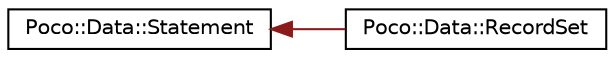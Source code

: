 digraph "Graphical Class Hierarchy"
{
 // LATEX_PDF_SIZE
  edge [fontname="Helvetica",fontsize="10",labelfontname="Helvetica",labelfontsize="10"];
  node [fontname="Helvetica",fontsize="10",shape=record];
  rankdir="LR";
  Node0 [label="Poco::Data::Statement",height=0.2,width=0.4,color="black", fillcolor="white", style="filled",URL="$classPoco_1_1Data_1_1Statement.html",tooltip=" "];
  Node0 -> Node1 [dir="back",color="firebrick4",fontsize="10",style="solid",fontname="Helvetica"];
  Node1 [label="Poco::Data::RecordSet",height=0.2,width=0.4,color="black", fillcolor="white", style="filled",URL="$classPoco_1_1Data_1_1RecordSet.html",tooltip=" "];
}
